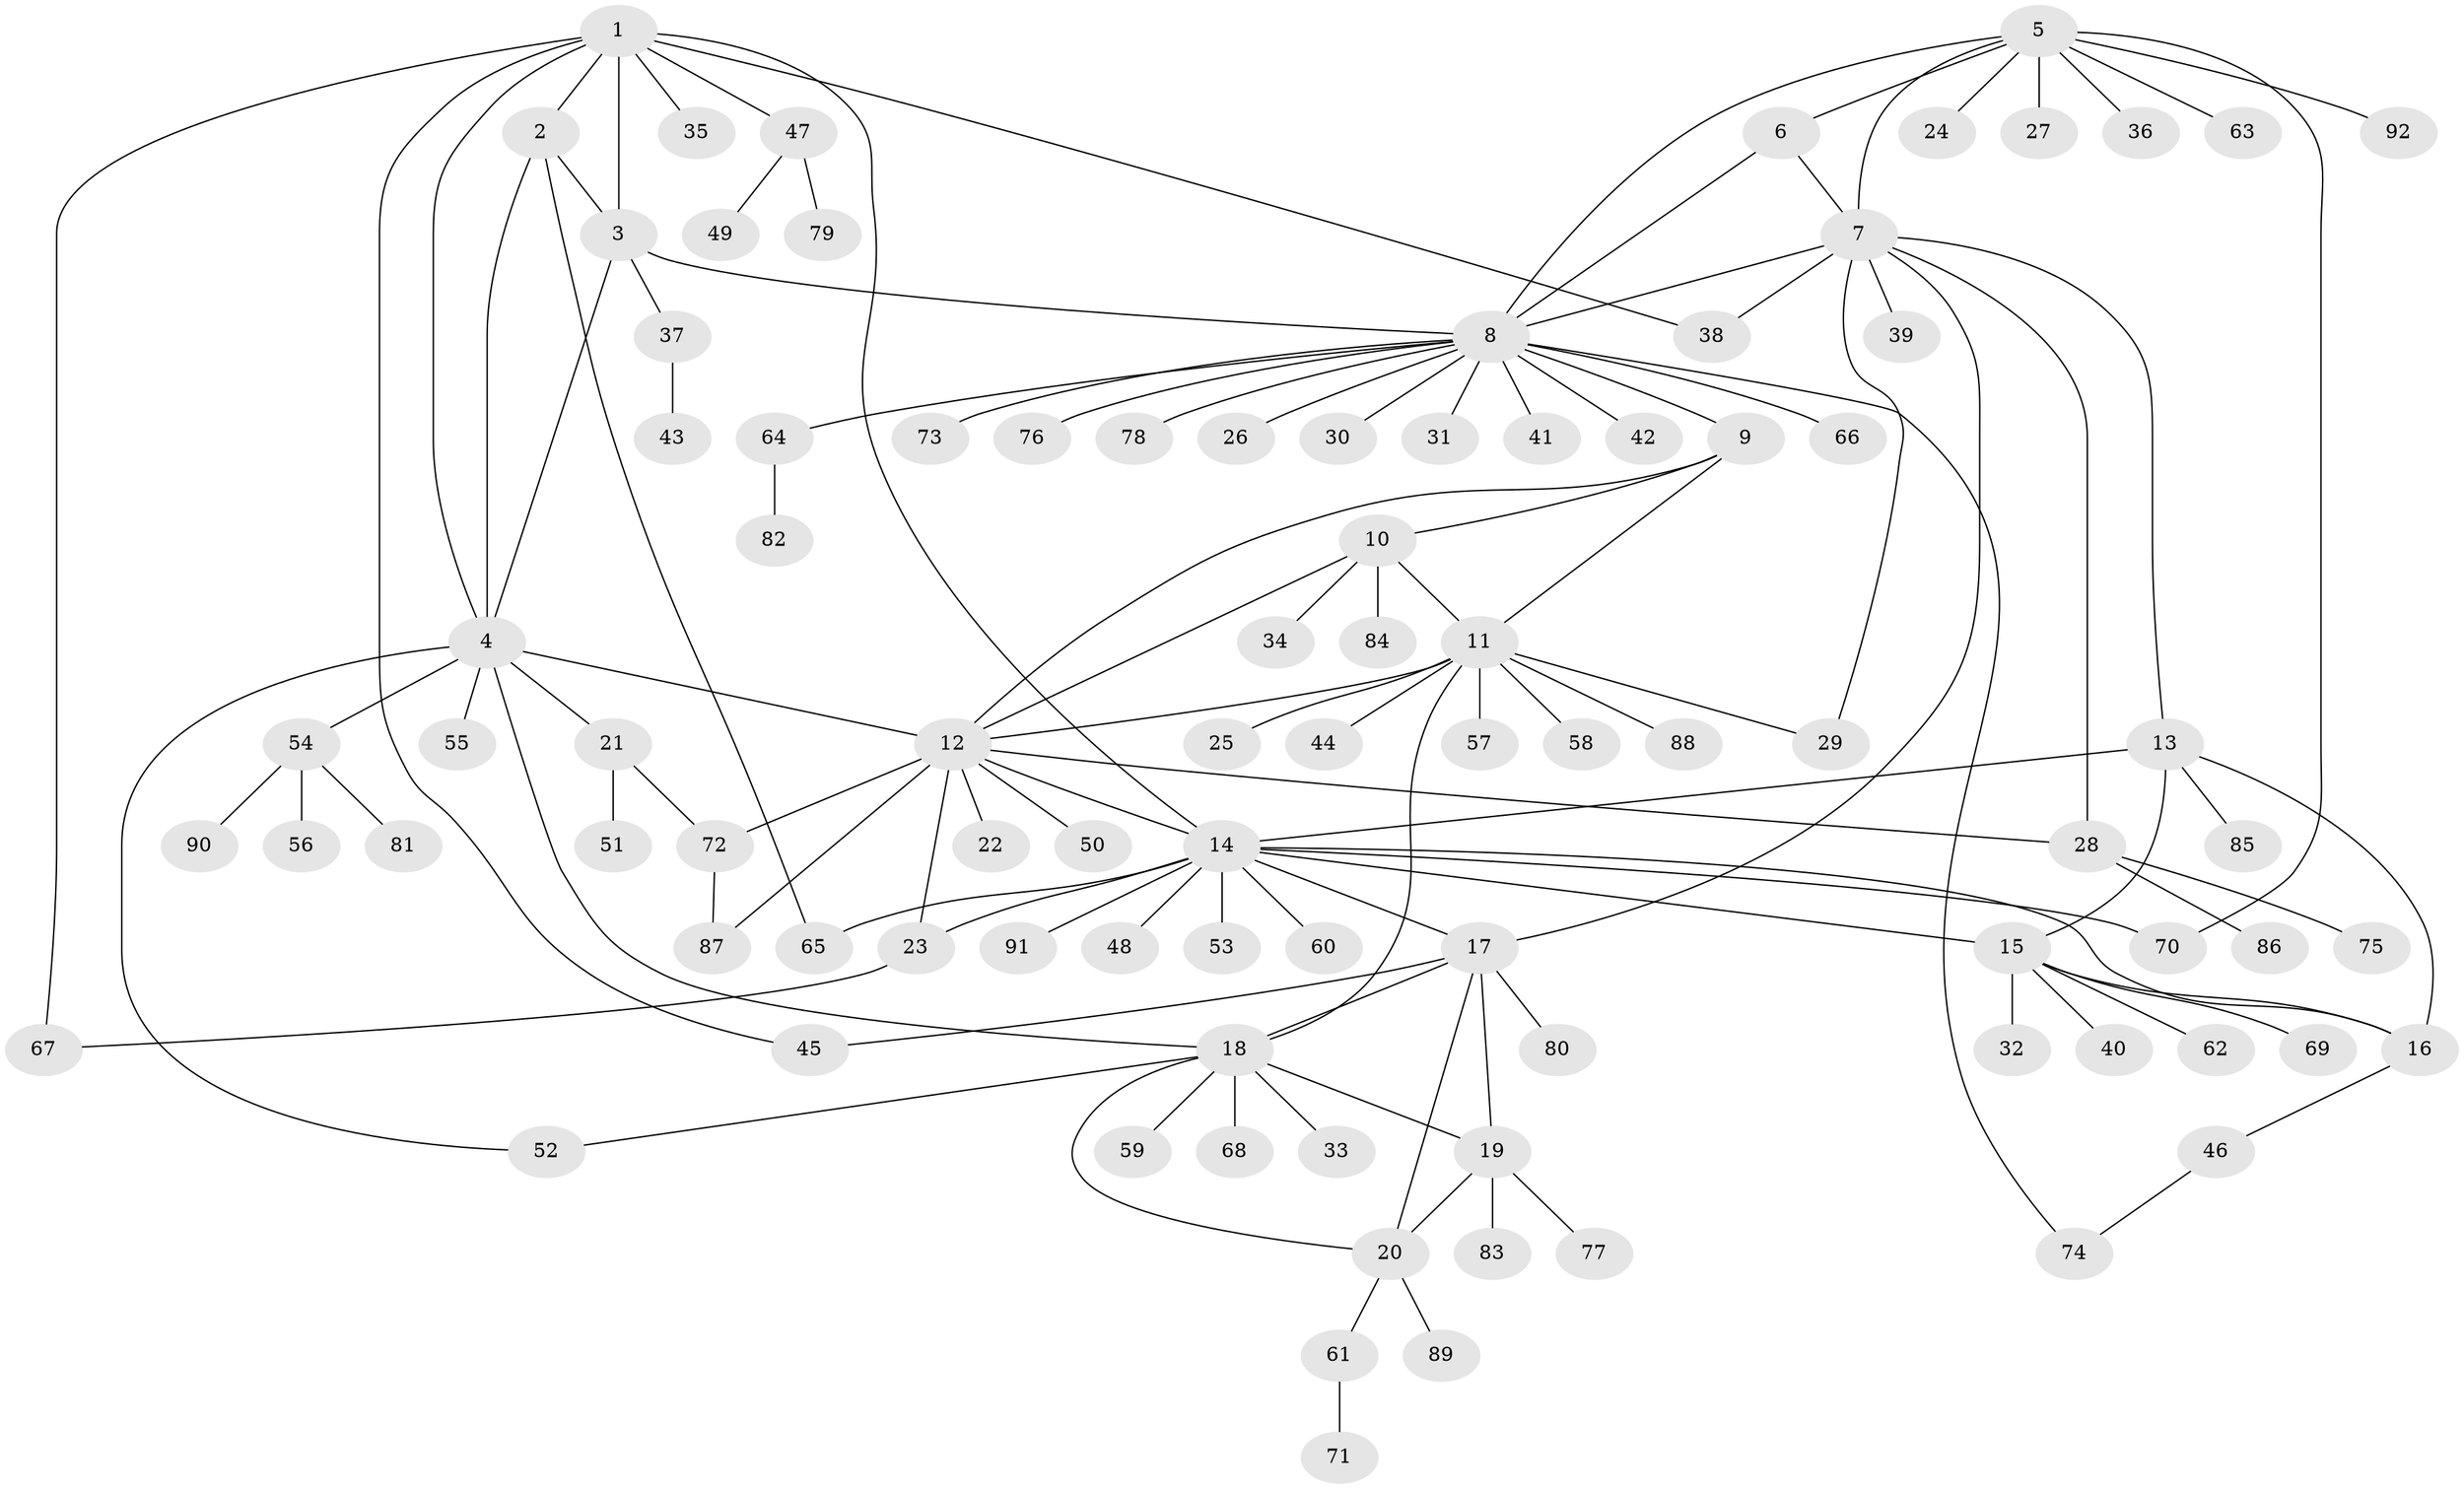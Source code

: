 // Generated by graph-tools (version 1.1) at 2025/16/03/09/25 04:16:07]
// undirected, 92 vertices, 124 edges
graph export_dot {
graph [start="1"]
  node [color=gray90,style=filled];
  1;
  2;
  3;
  4;
  5;
  6;
  7;
  8;
  9;
  10;
  11;
  12;
  13;
  14;
  15;
  16;
  17;
  18;
  19;
  20;
  21;
  22;
  23;
  24;
  25;
  26;
  27;
  28;
  29;
  30;
  31;
  32;
  33;
  34;
  35;
  36;
  37;
  38;
  39;
  40;
  41;
  42;
  43;
  44;
  45;
  46;
  47;
  48;
  49;
  50;
  51;
  52;
  53;
  54;
  55;
  56;
  57;
  58;
  59;
  60;
  61;
  62;
  63;
  64;
  65;
  66;
  67;
  68;
  69;
  70;
  71;
  72;
  73;
  74;
  75;
  76;
  77;
  78;
  79;
  80;
  81;
  82;
  83;
  84;
  85;
  86;
  87;
  88;
  89;
  90;
  91;
  92;
  1 -- 2;
  1 -- 3;
  1 -- 4;
  1 -- 14;
  1 -- 35;
  1 -- 38;
  1 -- 45;
  1 -- 47;
  1 -- 67;
  2 -- 3;
  2 -- 4;
  2 -- 65;
  3 -- 4;
  3 -- 8;
  3 -- 37;
  4 -- 12;
  4 -- 18;
  4 -- 21;
  4 -- 52;
  4 -- 54;
  4 -- 55;
  5 -- 6;
  5 -- 7;
  5 -- 8;
  5 -- 24;
  5 -- 27;
  5 -- 36;
  5 -- 63;
  5 -- 70;
  5 -- 92;
  6 -- 7;
  6 -- 8;
  7 -- 8;
  7 -- 13;
  7 -- 17;
  7 -- 28;
  7 -- 29;
  7 -- 38;
  7 -- 39;
  8 -- 9;
  8 -- 26;
  8 -- 30;
  8 -- 31;
  8 -- 41;
  8 -- 42;
  8 -- 64;
  8 -- 66;
  8 -- 73;
  8 -- 74;
  8 -- 76;
  8 -- 78;
  9 -- 10;
  9 -- 11;
  9 -- 12;
  10 -- 11;
  10 -- 12;
  10 -- 34;
  10 -- 84;
  11 -- 12;
  11 -- 18;
  11 -- 25;
  11 -- 29;
  11 -- 44;
  11 -- 57;
  11 -- 58;
  11 -- 88;
  12 -- 14;
  12 -- 22;
  12 -- 23;
  12 -- 28;
  12 -- 50;
  12 -- 72;
  12 -- 87;
  13 -- 14;
  13 -- 15;
  13 -- 16;
  13 -- 85;
  14 -- 15;
  14 -- 16;
  14 -- 17;
  14 -- 23;
  14 -- 48;
  14 -- 53;
  14 -- 60;
  14 -- 65;
  14 -- 70;
  14 -- 91;
  15 -- 16;
  15 -- 32;
  15 -- 40;
  15 -- 62;
  15 -- 69;
  16 -- 46;
  17 -- 18;
  17 -- 19;
  17 -- 20;
  17 -- 45;
  17 -- 80;
  18 -- 19;
  18 -- 20;
  18 -- 33;
  18 -- 52;
  18 -- 59;
  18 -- 68;
  19 -- 20;
  19 -- 77;
  19 -- 83;
  20 -- 61;
  20 -- 89;
  21 -- 51;
  21 -- 72;
  23 -- 67;
  28 -- 75;
  28 -- 86;
  37 -- 43;
  46 -- 74;
  47 -- 49;
  47 -- 79;
  54 -- 56;
  54 -- 81;
  54 -- 90;
  61 -- 71;
  64 -- 82;
  72 -- 87;
}
